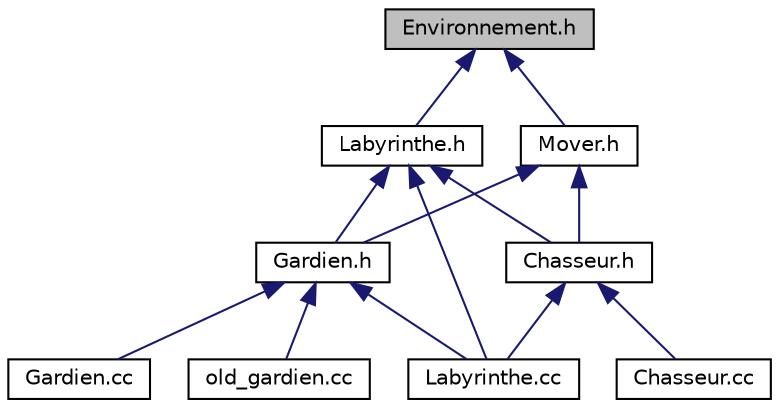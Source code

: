 digraph "Environnement.h"
{
  edge [fontname="Helvetica",fontsize="10",labelfontname="Helvetica",labelfontsize="10"];
  node [fontname="Helvetica",fontsize="10",shape=record];
  Node1 [label="Environnement.h",height=0.2,width=0.4,color="black", fillcolor="grey75", style="filled", fontcolor="black"];
  Node1 -> Node2 [dir="back",color="midnightblue",fontsize="10",style="solid"];
  Node2 [label="Mover.h",height=0.2,width=0.4,color="black", fillcolor="white", style="filled",URL="$Mover_8h.html"];
  Node2 -> Node3 [dir="back",color="midnightblue",fontsize="10",style="solid"];
  Node3 [label="Chasseur.h",height=0.2,width=0.4,color="black", fillcolor="white", style="filled",URL="$Chasseur_8h.html"];
  Node3 -> Node4 [dir="back",color="midnightblue",fontsize="10",style="solid"];
  Node4 [label="Chasseur.cc",height=0.2,width=0.4,color="black", fillcolor="white", style="filled",URL="$Chasseur_8cc.html"];
  Node3 -> Node5 [dir="back",color="midnightblue",fontsize="10",style="solid"];
  Node5 [label="Labyrinthe.cc",height=0.2,width=0.4,color="black", fillcolor="white", style="filled",URL="$Labyrinthe_8cc.html"];
  Node2 -> Node6 [dir="back",color="midnightblue",fontsize="10",style="solid"];
  Node6 [label="Gardien.h",height=0.2,width=0.4,color="black", fillcolor="white", style="filled",URL="$Gardien_8h.html"];
  Node6 -> Node7 [dir="back",color="midnightblue",fontsize="10",style="solid"];
  Node7 [label="Gardien.cc",height=0.2,width=0.4,color="black", fillcolor="white", style="filled",URL="$Gardien_8cc.html"];
  Node6 -> Node5 [dir="back",color="midnightblue",fontsize="10",style="solid"];
  Node6 -> Node8 [dir="back",color="midnightblue",fontsize="10",style="solid"];
  Node8 [label="old_gardien.cc",height=0.2,width=0.4,color="black", fillcolor="white", style="filled",URL="$old__gardien_8cc.html"];
  Node1 -> Node9 [dir="back",color="midnightblue",fontsize="10",style="solid"];
  Node9 [label="Labyrinthe.h",height=0.2,width=0.4,color="black", fillcolor="white", style="filled",URL="$Labyrinthe_8h.html"];
  Node9 -> Node3 [dir="back",color="midnightblue",fontsize="10",style="solid"];
  Node9 -> Node6 [dir="back",color="midnightblue",fontsize="10",style="solid"];
  Node9 -> Node5 [dir="back",color="midnightblue",fontsize="10",style="solid"];
}

